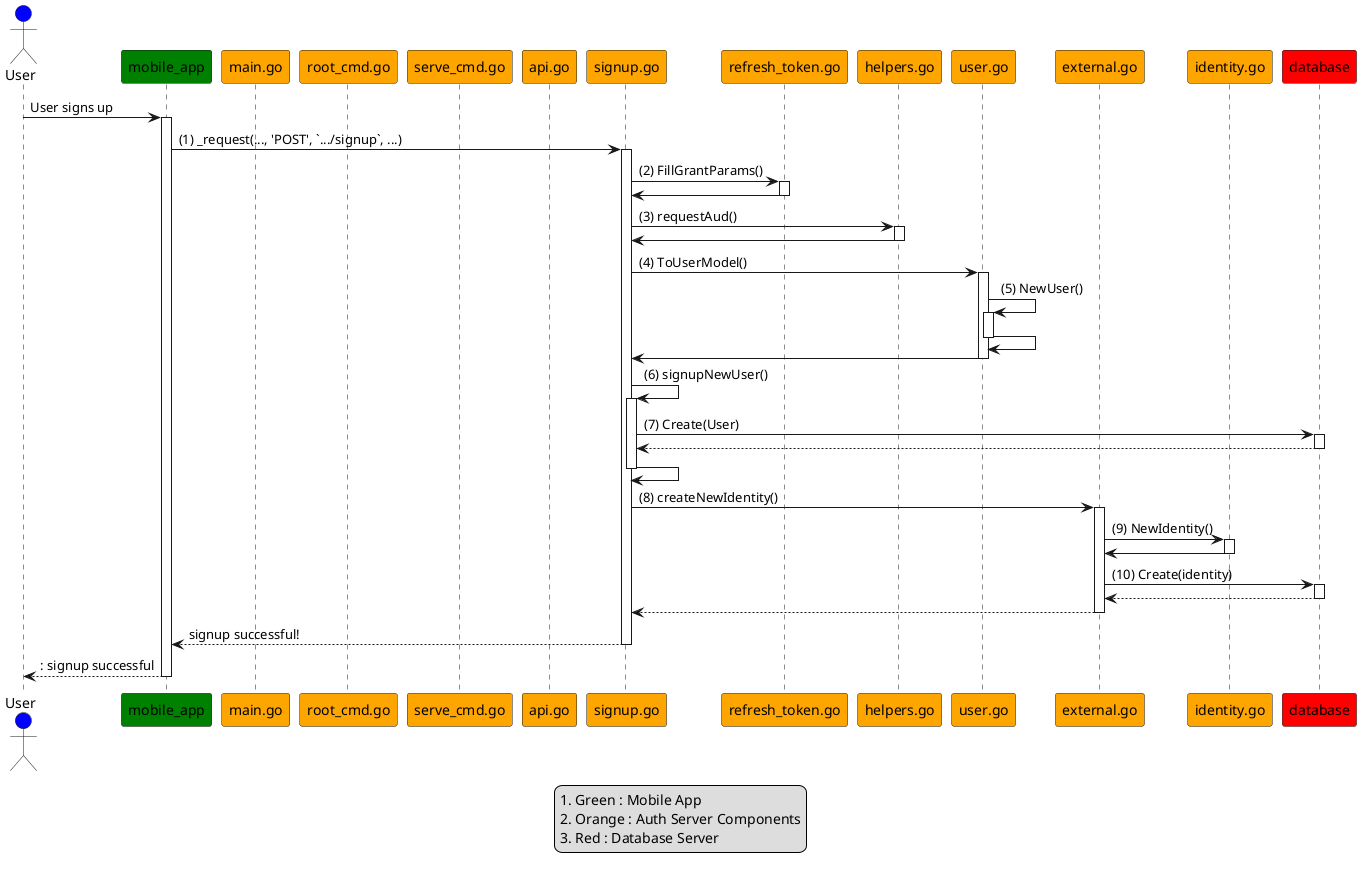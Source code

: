 @startuml
' Skin and arrow styles
skinparam ArrowFontStyle plain

' Define participants
!define USER_COLOR #Blue
!define MOBILE_APP_COLOR #Green
!define AUTH_SERVER_COLOR #Orange
!define DATABASE_COLOR #Red

actor User as user USER_COLOR
participant "mobile_app" as mobileapp MOBILE_APP_COLOR

participant "main.go" as main AUTH_SERVER_COLOR
participant "root_cmd.go" as root_cmd AUTH_SERVER_COLOR
participant "serve_cmd.go" as serve_cmd AUTH_SERVER_COLOR
participant "api.go" as api AUTH_SERVER_COLOR

participant "signup.go" as signup AUTH_SERVER_COLOR
participant "refresh_token.go" as refreshtoken AUTH_SERVER_COLOR
participant "helpers.go" as helpers AUTH_SERVER_COLOR
participant "user.go" as usergo AUTH_SERVER_COLOR
participant "external.go" as external AUTH_SERVER_COLOR
participant "identity.go" as identity AUTH_SERVER_COLOR
participant "database" as db DATABASE_COLOR

user -> mobileapp : User signs up
activate mobileapp
mobileapp -> signup : (1) _request(..., 'POST', `.../signup`, ...)
activate signup

signup -> refreshtoken : (2) FillGrantParams()
activate refreshtoken
refreshtoken -> signup
deactivate refreshtoken
signup -> helpers : (3) requestAud()
activate helpers
helpers -> signup
deactivate helpers

signup -> usergo : (4) ToUserModel()
activate usergo
usergo -> usergo : (5) NewUser()
activate usergo
usergo -> usergo
deactivate usergo
usergo -> signup
deactivate usergo

signup -> signup : (6) signupNewUser()
activate signup
signup -> db : (7) Create(User)
activate db
db --> signup
deactivate db

signup -> signup
deactivate signup

signup -> external : (8) createNewIdentity()
activate external
external -> identity : (9) NewIdentity()
activate identity
identity -> external
deactivate identity

external -> db : (10) Create(identity)
activate db
db --> external
deactivate db
external --> signup
deactivate external

mobileapp <-- signup : signup successful!
deactivate signup
return : signup successful

legend
  MOBILE_APP_COLOR : Mobile App
  AUTH_SERVER_COLOR : Auth Server Components
  DATABASE_COLOR : Database Server
endlegend

@enduml

